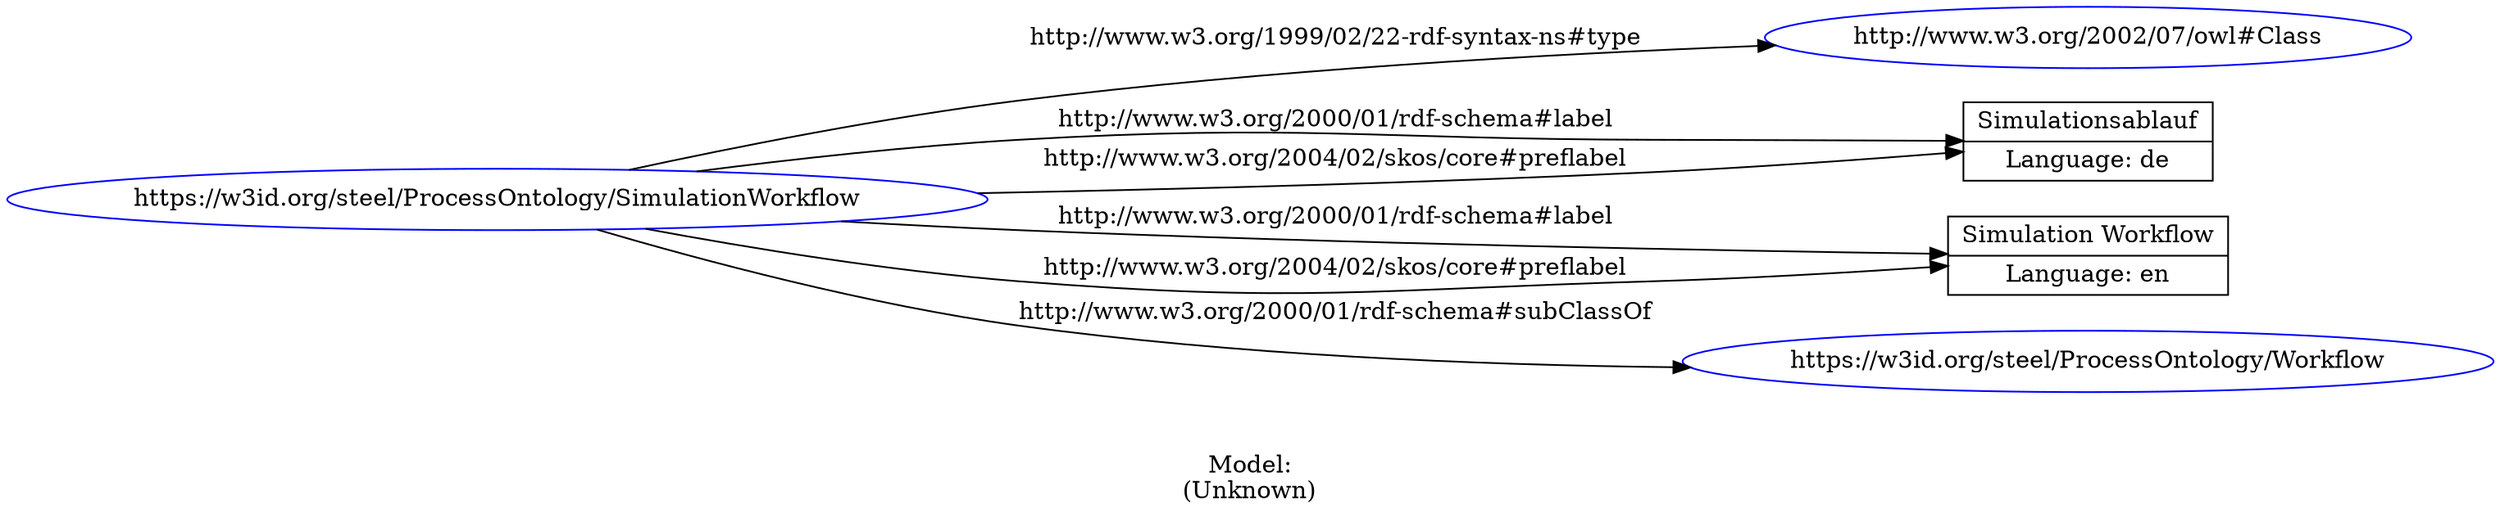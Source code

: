 digraph {
	rankdir = LR;
	charset="utf-8";

	"Rhttps://w3id.org/steel/ProcessOntology/SimulationWorkflow" -> "Rhttp://www.w3.org/2002/07/owl#Class" [ label="http://www.w3.org/1999/02/22-rdf-syntax-ns#type" ];
	"Rhttps://w3id.org/steel/ProcessOntology/SimulationWorkflow" -> "LSimulationsablauf|Language: de" [ label="http://www.w3.org/2000/01/rdf-schema#label" ];
	"Rhttps://w3id.org/steel/ProcessOntology/SimulationWorkflow" -> "LSimulation Workflow|Language: en" [ label="http://www.w3.org/2000/01/rdf-schema#label" ];
	"Rhttps://w3id.org/steel/ProcessOntology/SimulationWorkflow" -> "Rhttps://w3id.org/steel/ProcessOntology/Workflow" [ label="http://www.w3.org/2000/01/rdf-schema#subClassOf" ];
	"Rhttps://w3id.org/steel/ProcessOntology/SimulationWorkflow" -> "LSimulationsablauf|Language: de" [ label="http://www.w3.org/2004/02/skos/core#preflabel" ];
	"Rhttps://w3id.org/steel/ProcessOntology/SimulationWorkflow" -> "LSimulation Workflow|Language: en" [ label="http://www.w3.org/2004/02/skos/core#preflabel" ];

	// Resources
	"Rhttps://w3id.org/steel/ProcessOntology/SimulationWorkflow" [ label="https://w3id.org/steel/ProcessOntology/SimulationWorkflow", shape = ellipse, color = blue ];
	"Rhttp://www.w3.org/2002/07/owl#Class" [ label="http://www.w3.org/2002/07/owl#Class", shape = ellipse, color = blue ];
	"Rhttps://w3id.org/steel/ProcessOntology/Workflow" [ label="https://w3id.org/steel/ProcessOntology/Workflow", shape = ellipse, color = blue ];

	// Anonymous nodes

	// Literals
	"LSimulationsablauf|Language: de" [ label="Simulationsablauf|Language: de", shape = record ];
	"LSimulation Workflow|Language: en" [ label="Simulation Workflow|Language: en", shape = record ];

	label="\n\nModel:\n(Unknown)";
}
